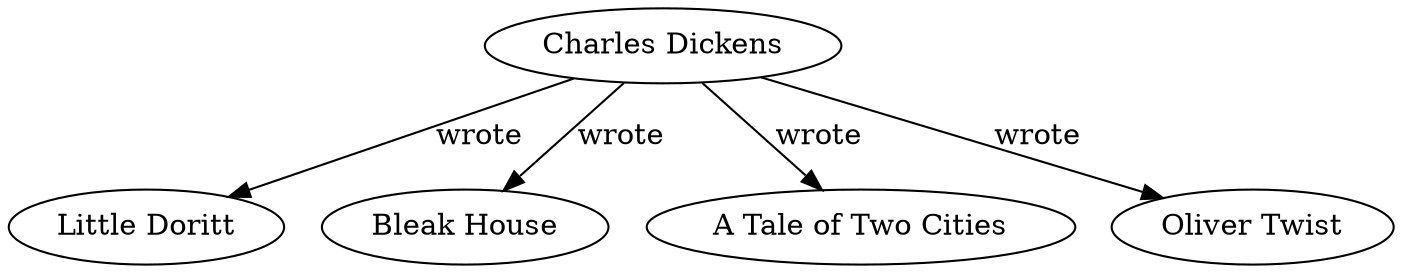 digraph {
	A [label="Charles Dickens"]
	B [label="Little Doritt"]
	C [label="Bleak House"]
	D [label="A Tale of Two Cities"]
	E [label="Oliver Twist"]
	A -> B [label=wrote]
	A -> C [label=wrote]
	A -> D [label=wrote]
	A -> E [label=wrote]
}
